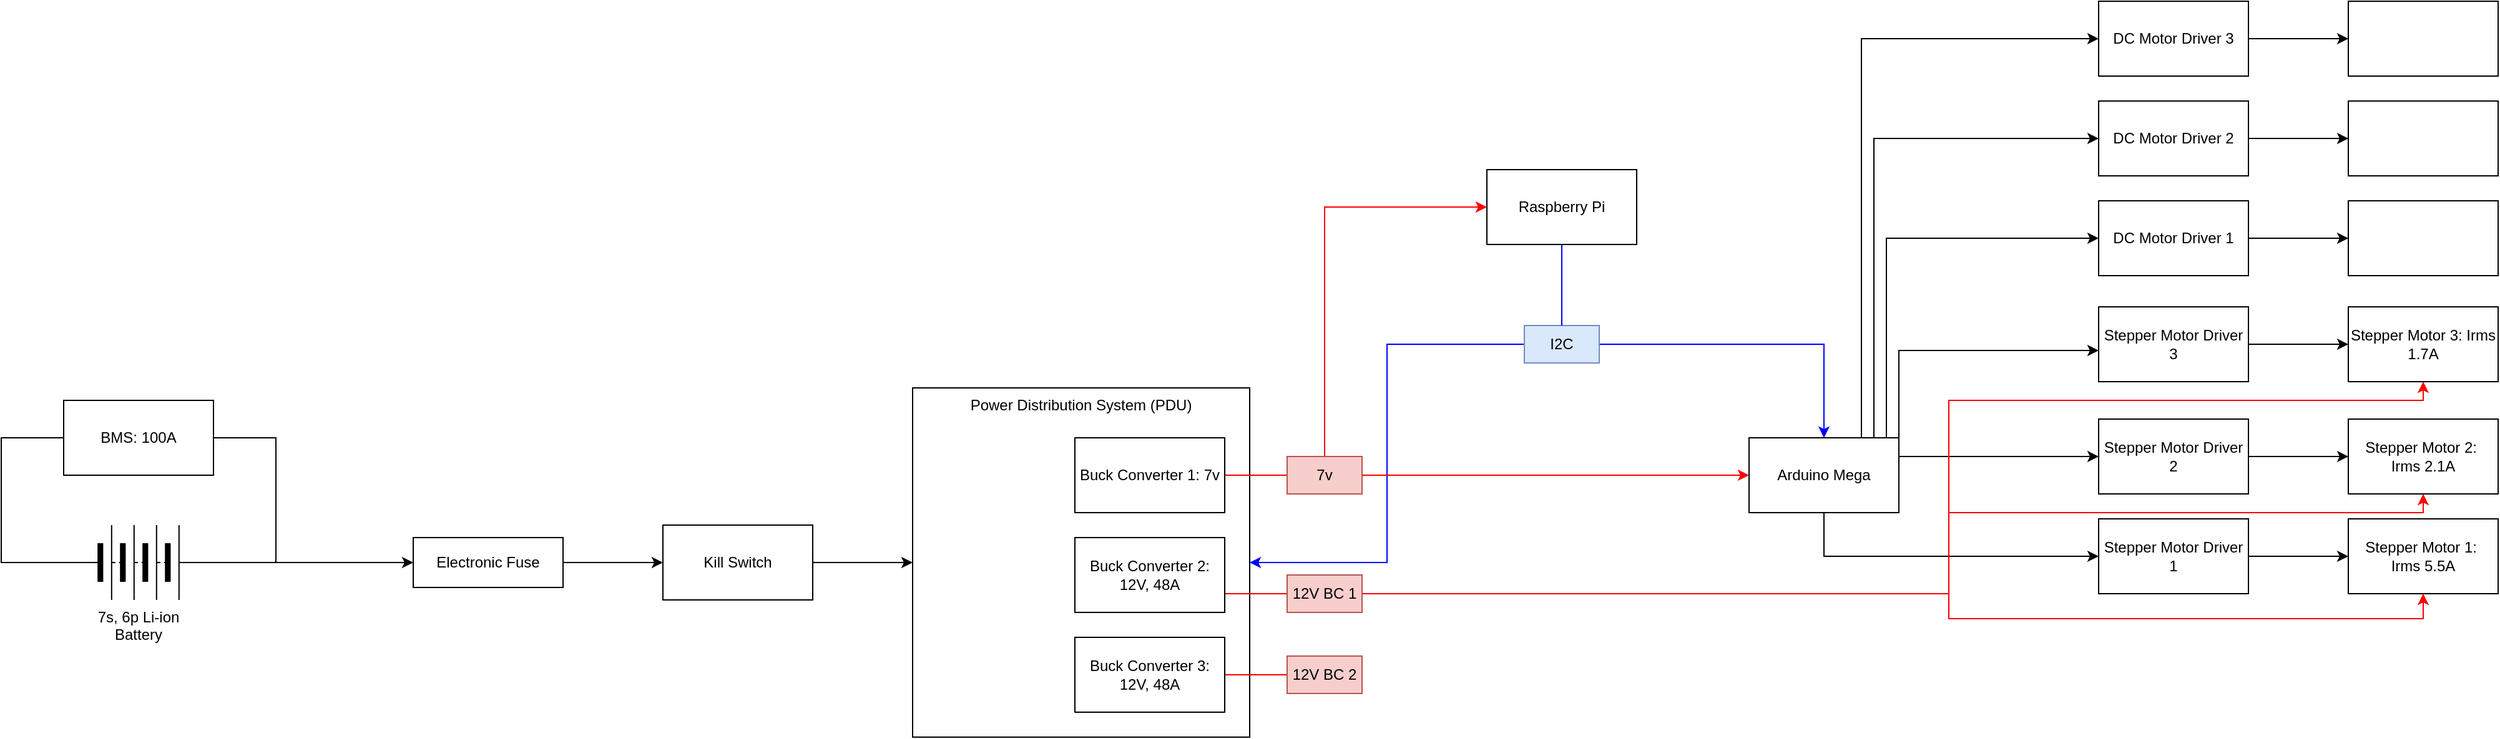 <mxfile version="20.0.4" type="github">
  <diagram id="DwsS2J723ZOZaTvMe3t2" name="Page-1">
    <mxGraphModel dx="2234" dy="2340" grid="1" gridSize="10" guides="1" tooltips="1" connect="1" arrows="1" fold="1" page="1" pageScale="1" pageWidth="850" pageHeight="1100" math="0" shadow="0">
      <root>
        <mxCell id="0" />
        <mxCell id="1" parent="0" />
        <mxCell id="DejExufyzVn6_CYJfOM6-51" style="edgeStyle=orthogonalEdgeStyle;rounded=0;orthogonalLoop=1;jettySize=auto;html=1;entryX=0;entryY=0.5;entryDx=0;entryDy=0;startArrow=none;startFill=0;endArrow=classic;endFill=1;strokeColor=#000000;" edge="1" parent="1" source="DejExufyzVn6_CYJfOM6-2" target="DejExufyzVn6_CYJfOM6-5">
          <mxGeometry relative="1" as="geometry" />
        </mxCell>
        <mxCell id="DejExufyzVn6_CYJfOM6-2" value="Stepper Motor Driver 1" style="whiteSpace=wrap;html=1;rounded=0;" vertex="1" parent="1">
          <mxGeometry x="1750" y="85" width="120" height="60" as="geometry" />
        </mxCell>
        <mxCell id="kzE1yxQLpQRsYS8nyMCZ-12" value="" style="edgeStyle=orthogonalEdgeStyle;rounded=0;orthogonalLoop=1;jettySize=auto;html=1;" parent="1" source="kzE1yxQLpQRsYS8nyMCZ-1" target="kzE1yxQLpQRsYS8nyMCZ-11" edge="1">
          <mxGeometry relative="1" as="geometry" />
        </mxCell>
        <mxCell id="kzE1yxQLpQRsYS8nyMCZ-1" value="7s, 6p Li-ion Battery" style="pointerEvents=1;verticalLabelPosition=bottom;shadow=0;dashed=0;align=center;html=1;verticalAlign=top;shape=mxgraph.electrical.miscellaneous.batteryStack;whiteSpace=wrap;" parent="1" vertex="1">
          <mxGeometry x="130" y="90" width="100" height="60" as="geometry" />
        </mxCell>
        <mxCell id="kzE1yxQLpQRsYS8nyMCZ-4" value="BMS: 100A" style="whiteSpace=wrap;html=1;verticalAlign=middle;shadow=0;dashed=0;" parent="1" vertex="1">
          <mxGeometry x="120" y="-10" width="120" height="60" as="geometry" />
        </mxCell>
        <mxCell id="kzE1yxQLpQRsYS8nyMCZ-9" value="" style="endArrow=none;html=1;rounded=0;exitX=0;exitY=0.5;exitDx=0;exitDy=0;entryX=0;entryY=0.5;entryDx=0;entryDy=0;" parent="1" source="kzE1yxQLpQRsYS8nyMCZ-1" target="kzE1yxQLpQRsYS8nyMCZ-4" edge="1">
          <mxGeometry width="50" height="50" relative="1" as="geometry">
            <mxPoint x="380" y="240" as="sourcePoint" />
            <mxPoint x="430" y="190" as="targetPoint" />
            <Array as="points">
              <mxPoint x="70" y="120" />
              <mxPoint x="70" y="20" />
            </Array>
          </mxGeometry>
        </mxCell>
        <mxCell id="kzE1yxQLpQRsYS8nyMCZ-10" value="" style="endArrow=none;html=1;rounded=0;entryX=1;entryY=0.5;entryDx=0;entryDy=0;exitX=1;exitY=0.5;exitDx=0;exitDy=0;" parent="1" source="kzE1yxQLpQRsYS8nyMCZ-1" target="kzE1yxQLpQRsYS8nyMCZ-4" edge="1">
          <mxGeometry width="50" height="50" relative="1" as="geometry">
            <mxPoint x="380" y="240" as="sourcePoint" />
            <mxPoint x="430" y="190" as="targetPoint" />
            <Array as="points">
              <mxPoint x="290" y="120" />
              <mxPoint x="290" y="20" />
            </Array>
          </mxGeometry>
        </mxCell>
        <mxCell id="kzE1yxQLpQRsYS8nyMCZ-16" value="" style="edgeStyle=orthogonalEdgeStyle;rounded=0;orthogonalLoop=1;jettySize=auto;html=1;" parent="1" source="kzE1yxQLpQRsYS8nyMCZ-11" target="kzE1yxQLpQRsYS8nyMCZ-15" edge="1">
          <mxGeometry relative="1" as="geometry" />
        </mxCell>
        <mxCell id="kzE1yxQLpQRsYS8nyMCZ-11" value="Electronic Fuse" style="whiteSpace=wrap;verticalAlign=middle;shadow=0;dashed=0;" parent="1" vertex="1">
          <mxGeometry x="400" y="100" width="120" height="40" as="geometry" />
        </mxCell>
        <mxCell id="kzE1yxQLpQRsYS8nyMCZ-19" value="" style="edgeStyle=orthogonalEdgeStyle;rounded=0;orthogonalLoop=1;jettySize=auto;html=1;" parent="1" source="kzE1yxQLpQRsYS8nyMCZ-15" target="kzE1yxQLpQRsYS8nyMCZ-18" edge="1">
          <mxGeometry relative="1" as="geometry" />
        </mxCell>
        <mxCell id="kzE1yxQLpQRsYS8nyMCZ-15" value="Kill Switch" style="whiteSpace=wrap;html=1;verticalAlign=middle;shadow=0;dashed=0;" parent="1" vertex="1">
          <mxGeometry x="600" y="90" width="120" height="60" as="geometry" />
        </mxCell>
        <mxCell id="kzE1yxQLpQRsYS8nyMCZ-18" value="Power Distribution System (PDU)" style="whiteSpace=wrap;html=1;shadow=0;dashed=0;verticalAlign=top;" parent="1" vertex="1">
          <mxGeometry x="800" y="-20" width="270" height="280" as="geometry" />
        </mxCell>
        <mxCell id="DejExufyzVn6_CYJfOM6-43" style="edgeStyle=orthogonalEdgeStyle;rounded=0;orthogonalLoop=1;jettySize=auto;html=1;entryX=0;entryY=0.5;entryDx=0;entryDy=0;startArrow=none;startFill=0;endArrow=none;endFill=0;strokeColor=#FF0000;" edge="1" parent="1" source="kzE1yxQLpQRsYS8nyMCZ-22" target="DejExufyzVn6_CYJfOM6-39">
          <mxGeometry relative="1" as="geometry" />
        </mxCell>
        <mxCell id="kzE1yxQLpQRsYS8nyMCZ-22" value="Buck Converter 1: 7v" style="rounded=0;whiteSpace=wrap;html=1;" parent="1" vertex="1">
          <mxGeometry x="930" y="20" width="120" height="60" as="geometry" />
        </mxCell>
        <mxCell id="DejExufyzVn6_CYJfOM6-46" style="edgeStyle=orthogonalEdgeStyle;rounded=0;orthogonalLoop=1;jettySize=auto;html=1;exitX=1;exitY=0.75;exitDx=0;exitDy=0;entryX=0;entryY=0.5;entryDx=0;entryDy=0;startArrow=none;startFill=0;endArrow=none;endFill=0;strokeColor=#FF0000;" edge="1" parent="1" source="kzE1yxQLpQRsYS8nyMCZ-23" target="DejExufyzVn6_CYJfOM6-41">
          <mxGeometry relative="1" as="geometry" />
        </mxCell>
        <mxCell id="kzE1yxQLpQRsYS8nyMCZ-23" value="Buck Converter 2: 12V, 48A" style="rounded=0;whiteSpace=wrap;html=1;" parent="1" vertex="1">
          <mxGeometry x="930" y="100" width="120" height="60" as="geometry" />
        </mxCell>
        <mxCell id="DejExufyzVn6_CYJfOM6-47" style="edgeStyle=orthogonalEdgeStyle;rounded=0;orthogonalLoop=1;jettySize=auto;html=1;startArrow=none;startFill=0;endArrow=none;endFill=0;strokeColor=#FF0000;" edge="1" parent="1" source="kzE1yxQLpQRsYS8nyMCZ-24" target="DejExufyzVn6_CYJfOM6-42">
          <mxGeometry relative="1" as="geometry" />
        </mxCell>
        <mxCell id="kzE1yxQLpQRsYS8nyMCZ-24" value="Buck Converter 3: 12V, 48A" style="rounded=0;whiteSpace=wrap;html=1;" parent="1" vertex="1">
          <mxGeometry x="930" y="180" width="120" height="60" as="geometry" />
        </mxCell>
        <mxCell id="DejExufyzVn6_CYJfOM6-5" value="Stepper Motor 1:&amp;nbsp; Irms 5.5A" style="whiteSpace=wrap;html=1;rounded=0;" vertex="1" parent="1">
          <mxGeometry x="1950" y="85" width="120" height="60" as="geometry" />
        </mxCell>
        <mxCell id="DejExufyzVn6_CYJfOM6-33" style="edgeStyle=orthogonalEdgeStyle;rounded=0;orthogonalLoop=1;jettySize=auto;html=1;entryX=1;entryY=0.5;entryDx=0;entryDy=0;startArrow=none;startFill=0;strokeColor=#0000FF;" edge="1" parent="1" source="DejExufyzVn6_CYJfOM6-29" target="kzE1yxQLpQRsYS8nyMCZ-18">
          <mxGeometry relative="1" as="geometry" />
        </mxCell>
        <mxCell id="DejExufyzVn6_CYJfOM6-37" style="edgeStyle=orthogonalEdgeStyle;rounded=0;orthogonalLoop=1;jettySize=auto;html=1;entryX=0.5;entryY=0;entryDx=0;entryDy=0;startArrow=none;startFill=0;strokeColor=#0000FF;" edge="1" parent="1" source="DejExufyzVn6_CYJfOM6-29" target="DejExufyzVn6_CYJfOM6-34">
          <mxGeometry relative="1" as="geometry" />
        </mxCell>
        <mxCell id="DejExufyzVn6_CYJfOM6-29" value="I2C" style="text;html=1;strokeColor=#6c8ebf;fillColor=#dae8fc;align=center;verticalAlign=middle;whiteSpace=wrap;rounded=0;" vertex="1" parent="1">
          <mxGeometry x="1290" y="-70" width="60" height="30" as="geometry" />
        </mxCell>
        <mxCell id="DejExufyzVn6_CYJfOM6-38" style="edgeStyle=orthogonalEdgeStyle;rounded=0;orthogonalLoop=1;jettySize=auto;html=1;entryX=0.5;entryY=0;entryDx=0;entryDy=0;startArrow=none;startFill=0;strokeColor=#0000FF;endArrow=none;endFill=0;" edge="1" parent="1" source="DejExufyzVn6_CYJfOM6-30" target="DejExufyzVn6_CYJfOM6-29">
          <mxGeometry relative="1" as="geometry" />
        </mxCell>
        <mxCell id="DejExufyzVn6_CYJfOM6-30" value="Raspberry Pi" style="whiteSpace=wrap;html=1;" vertex="1" parent="1">
          <mxGeometry x="1260" y="-195" width="120" height="60" as="geometry" />
        </mxCell>
        <mxCell id="DejExufyzVn6_CYJfOM6-36" style="edgeStyle=orthogonalEdgeStyle;rounded=0;orthogonalLoop=1;jettySize=auto;html=1;startArrow=none;startFill=0;strokeColor=#000000;" edge="1" parent="1" source="DejExufyzVn6_CYJfOM6-34" target="DejExufyzVn6_CYJfOM6-2">
          <mxGeometry relative="1" as="geometry">
            <Array as="points">
              <mxPoint x="1530" y="115" />
            </Array>
          </mxGeometry>
        </mxCell>
        <mxCell id="DejExufyzVn6_CYJfOM6-53" value="" style="edgeStyle=orthogonalEdgeStyle;rounded=0;orthogonalLoop=1;jettySize=auto;html=1;startArrow=none;startFill=0;endArrow=classic;endFill=1;strokeColor=#000000;" edge="1" parent="1" source="DejExufyzVn6_CYJfOM6-34" target="DejExufyzVn6_CYJfOM6-52">
          <mxGeometry relative="1" as="geometry">
            <Array as="points">
              <mxPoint x="1630" y="35" />
              <mxPoint x="1630" y="35" />
            </Array>
          </mxGeometry>
        </mxCell>
        <mxCell id="DejExufyzVn6_CYJfOM6-58" value="" style="edgeStyle=orthogonalEdgeStyle;rounded=0;orthogonalLoop=1;jettySize=auto;html=1;startArrow=none;startFill=0;endArrow=classic;endFill=1;strokeColor=#000000;" edge="1" parent="1" source="DejExufyzVn6_CYJfOM6-34" target="DejExufyzVn6_CYJfOM6-57">
          <mxGeometry relative="1" as="geometry">
            <Array as="points">
              <mxPoint x="1590" y="-50" />
            </Array>
          </mxGeometry>
        </mxCell>
        <mxCell id="DejExufyzVn6_CYJfOM6-64" style="edgeStyle=orthogonalEdgeStyle;rounded=0;orthogonalLoop=1;jettySize=auto;html=1;entryX=0;entryY=0.5;entryDx=0;entryDy=0;startArrow=none;startFill=0;endArrow=classic;endFill=1;strokeColor=#000000;" edge="1" parent="1" source="DejExufyzVn6_CYJfOM6-34" target="DejExufyzVn6_CYJfOM6-62">
          <mxGeometry relative="1" as="geometry">
            <Array as="points">
              <mxPoint x="1580" y="-140" />
            </Array>
          </mxGeometry>
        </mxCell>
        <mxCell id="DejExufyzVn6_CYJfOM6-66" value="" style="edgeStyle=orthogonalEdgeStyle;rounded=0;orthogonalLoop=1;jettySize=auto;html=1;startArrow=none;startFill=0;endArrow=classic;endFill=1;strokeColor=#000000;" edge="1" parent="1" source="DejExufyzVn6_CYJfOM6-34" target="DejExufyzVn6_CYJfOM6-65">
          <mxGeometry relative="1" as="geometry">
            <Array as="points">
              <mxPoint x="1570" y="-220" />
            </Array>
          </mxGeometry>
        </mxCell>
        <mxCell id="DejExufyzVn6_CYJfOM6-68" value="" style="edgeStyle=orthogonalEdgeStyle;rounded=0;orthogonalLoop=1;jettySize=auto;html=1;startArrow=none;startFill=0;endArrow=classic;endFill=1;strokeColor=#000000;" edge="1" parent="1" source="DejExufyzVn6_CYJfOM6-34" target="DejExufyzVn6_CYJfOM6-67">
          <mxGeometry relative="1" as="geometry">
            <Array as="points">
              <mxPoint x="1560" y="-300" />
            </Array>
          </mxGeometry>
        </mxCell>
        <mxCell id="DejExufyzVn6_CYJfOM6-34" value="Arduino Mega" style="whiteSpace=wrap;html=1;rounded=0;" vertex="1" parent="1">
          <mxGeometry x="1470" y="20" width="120" height="60" as="geometry" />
        </mxCell>
        <mxCell id="DejExufyzVn6_CYJfOM6-44" style="edgeStyle=orthogonalEdgeStyle;rounded=0;orthogonalLoop=1;jettySize=auto;html=1;entryX=0;entryY=0.5;entryDx=0;entryDy=0;startArrow=none;startFill=0;endArrow=classic;endFill=1;strokeColor=#FF0000;" edge="1" parent="1" source="DejExufyzVn6_CYJfOM6-39" target="DejExufyzVn6_CYJfOM6-30">
          <mxGeometry relative="1" as="geometry">
            <Array as="points">
              <mxPoint x="1130" y="-165" />
            </Array>
          </mxGeometry>
        </mxCell>
        <mxCell id="DejExufyzVn6_CYJfOM6-45" style="edgeStyle=orthogonalEdgeStyle;rounded=0;orthogonalLoop=1;jettySize=auto;html=1;entryX=0;entryY=0.5;entryDx=0;entryDy=0;startArrow=none;startFill=0;endArrow=classic;endFill=1;strokeColor=#FF0000;" edge="1" parent="1" source="DejExufyzVn6_CYJfOM6-39" target="DejExufyzVn6_CYJfOM6-34">
          <mxGeometry relative="1" as="geometry" />
        </mxCell>
        <mxCell id="DejExufyzVn6_CYJfOM6-39" value="7v" style="text;html=1;strokeColor=#b85450;fillColor=#f8cecc;align=center;verticalAlign=middle;whiteSpace=wrap;rounded=0;" vertex="1" parent="1">
          <mxGeometry x="1100" y="35" width="60" height="30" as="geometry" />
        </mxCell>
        <mxCell id="DejExufyzVn6_CYJfOM6-50" style="edgeStyle=orthogonalEdgeStyle;rounded=0;orthogonalLoop=1;jettySize=auto;html=1;entryX=0.5;entryY=1;entryDx=0;entryDy=0;startArrow=none;startFill=0;endArrow=classic;endFill=1;strokeColor=#FF0000;" edge="1" parent="1" source="DejExufyzVn6_CYJfOM6-41" target="DejExufyzVn6_CYJfOM6-5">
          <mxGeometry relative="1" as="geometry">
            <Array as="points">
              <mxPoint x="1630" y="145" />
              <mxPoint x="1630" y="165" />
              <mxPoint x="2010" y="165" />
            </Array>
          </mxGeometry>
        </mxCell>
        <mxCell id="DejExufyzVn6_CYJfOM6-56" style="edgeStyle=orthogonalEdgeStyle;rounded=0;orthogonalLoop=1;jettySize=auto;html=1;startArrow=none;startFill=0;endArrow=classic;endFill=1;strokeColor=#FF0000;entryX=0.5;entryY=1;entryDx=0;entryDy=0;" edge="1" parent="1" source="DejExufyzVn6_CYJfOM6-41" target="DejExufyzVn6_CYJfOM6-54">
          <mxGeometry relative="1" as="geometry">
            <mxPoint x="1640" y="50" as="targetPoint" />
            <Array as="points">
              <mxPoint x="1630" y="145" />
              <mxPoint x="1630" y="80" />
              <mxPoint x="2010" y="80" />
            </Array>
          </mxGeometry>
        </mxCell>
        <mxCell id="DejExufyzVn6_CYJfOM6-61" style="edgeStyle=orthogonalEdgeStyle;rounded=0;orthogonalLoop=1;jettySize=auto;html=1;entryX=0.5;entryY=1;entryDx=0;entryDy=0;startArrow=none;startFill=0;endArrow=classic;endFill=1;strokeColor=#FF0000;" edge="1" parent="1" source="DejExufyzVn6_CYJfOM6-41" target="DejExufyzVn6_CYJfOM6-59">
          <mxGeometry relative="1" as="geometry">
            <Array as="points">
              <mxPoint x="1630" y="145" />
              <mxPoint x="1630" y="-10" />
              <mxPoint x="2010" y="-10" />
            </Array>
          </mxGeometry>
        </mxCell>
        <mxCell id="DejExufyzVn6_CYJfOM6-41" value="12V BC 1" style="text;html=1;strokeColor=#b85450;fillColor=#f8cecc;align=center;verticalAlign=middle;whiteSpace=wrap;rounded=0;" vertex="1" parent="1">
          <mxGeometry x="1100" y="130" width="60" height="30" as="geometry" />
        </mxCell>
        <mxCell id="DejExufyzVn6_CYJfOM6-42" value="12V BC 2" style="text;html=1;strokeColor=#b85450;fillColor=#f8cecc;align=center;verticalAlign=middle;whiteSpace=wrap;rounded=0;" vertex="1" parent="1">
          <mxGeometry x="1100" y="195" width="60" height="30" as="geometry" />
        </mxCell>
        <mxCell id="DejExufyzVn6_CYJfOM6-55" value="" style="edgeStyle=orthogonalEdgeStyle;rounded=0;orthogonalLoop=1;jettySize=auto;html=1;startArrow=none;startFill=0;endArrow=classic;endFill=1;strokeColor=#000000;" edge="1" parent="1" source="DejExufyzVn6_CYJfOM6-52" target="DejExufyzVn6_CYJfOM6-54">
          <mxGeometry relative="1" as="geometry" />
        </mxCell>
        <mxCell id="DejExufyzVn6_CYJfOM6-52" value="Stepper Motor Driver 2" style="whiteSpace=wrap;html=1;rounded=0;" vertex="1" parent="1">
          <mxGeometry x="1750" y="5" width="120" height="60" as="geometry" />
        </mxCell>
        <mxCell id="DejExufyzVn6_CYJfOM6-54" value="Stepper Motor 2:&amp;nbsp; Irms 2.1A" style="whiteSpace=wrap;html=1;rounded=0;" vertex="1" parent="1">
          <mxGeometry x="1950" y="5" width="120" height="60" as="geometry" />
        </mxCell>
        <mxCell id="DejExufyzVn6_CYJfOM6-60" value="" style="edgeStyle=orthogonalEdgeStyle;rounded=0;orthogonalLoop=1;jettySize=auto;html=1;startArrow=none;startFill=0;endArrow=classic;endFill=1;strokeColor=#000000;" edge="1" parent="1" source="DejExufyzVn6_CYJfOM6-57" target="DejExufyzVn6_CYJfOM6-59">
          <mxGeometry relative="1" as="geometry" />
        </mxCell>
        <mxCell id="DejExufyzVn6_CYJfOM6-57" value="Stepper Motor Driver 3" style="whiteSpace=wrap;html=1;rounded=0;" vertex="1" parent="1">
          <mxGeometry x="1750" y="-85" width="120" height="60" as="geometry" />
        </mxCell>
        <mxCell id="DejExufyzVn6_CYJfOM6-59" value="Stepper Motor 3: Irms 1.7A" style="whiteSpace=wrap;html=1;rounded=0;" vertex="1" parent="1">
          <mxGeometry x="1950" y="-85" width="120" height="60" as="geometry" />
        </mxCell>
        <mxCell id="DejExufyzVn6_CYJfOM6-70" value="" style="edgeStyle=orthogonalEdgeStyle;rounded=0;orthogonalLoop=1;jettySize=auto;html=1;startArrow=none;startFill=0;endArrow=classic;endFill=1;strokeColor=#000000;" edge="1" parent="1" source="DejExufyzVn6_CYJfOM6-62" target="DejExufyzVn6_CYJfOM6-69">
          <mxGeometry relative="1" as="geometry" />
        </mxCell>
        <mxCell id="DejExufyzVn6_CYJfOM6-62" value="DC Motor Driver 1" style="whiteSpace=wrap;html=1;rounded=0;" vertex="1" parent="1">
          <mxGeometry x="1750" y="-170" width="120" height="60" as="geometry" />
        </mxCell>
        <mxCell id="DejExufyzVn6_CYJfOM6-72" value="" style="edgeStyle=orthogonalEdgeStyle;rounded=0;orthogonalLoop=1;jettySize=auto;html=1;startArrow=none;startFill=0;endArrow=classic;endFill=1;strokeColor=#000000;" edge="1" parent="1" source="DejExufyzVn6_CYJfOM6-65" target="DejExufyzVn6_CYJfOM6-71">
          <mxGeometry relative="1" as="geometry" />
        </mxCell>
        <mxCell id="DejExufyzVn6_CYJfOM6-65" value="DC Motor Driver 2" style="whiteSpace=wrap;html=1;rounded=0;" vertex="1" parent="1">
          <mxGeometry x="1750" y="-250" width="120" height="60" as="geometry" />
        </mxCell>
        <mxCell id="DejExufyzVn6_CYJfOM6-74" value="" style="edgeStyle=orthogonalEdgeStyle;rounded=0;orthogonalLoop=1;jettySize=auto;html=1;startArrow=none;startFill=0;endArrow=classic;endFill=1;strokeColor=#000000;" edge="1" parent="1" source="DejExufyzVn6_CYJfOM6-67" target="DejExufyzVn6_CYJfOM6-73">
          <mxGeometry relative="1" as="geometry" />
        </mxCell>
        <mxCell id="DejExufyzVn6_CYJfOM6-67" value="DC Motor Driver 3" style="whiteSpace=wrap;html=1;rounded=0;" vertex="1" parent="1">
          <mxGeometry x="1750" y="-330" width="120" height="60" as="geometry" />
        </mxCell>
        <mxCell id="DejExufyzVn6_CYJfOM6-69" value="" style="whiteSpace=wrap;html=1;rounded=0;" vertex="1" parent="1">
          <mxGeometry x="1950" y="-170" width="120" height="60" as="geometry" />
        </mxCell>
        <mxCell id="DejExufyzVn6_CYJfOM6-71" value="" style="whiteSpace=wrap;html=1;rounded=0;" vertex="1" parent="1">
          <mxGeometry x="1950" y="-250" width="120" height="60" as="geometry" />
        </mxCell>
        <mxCell id="DejExufyzVn6_CYJfOM6-73" value="" style="whiteSpace=wrap;html=1;rounded=0;" vertex="1" parent="1">
          <mxGeometry x="1950" y="-330" width="120" height="60" as="geometry" />
        </mxCell>
      </root>
    </mxGraphModel>
  </diagram>
</mxfile>
